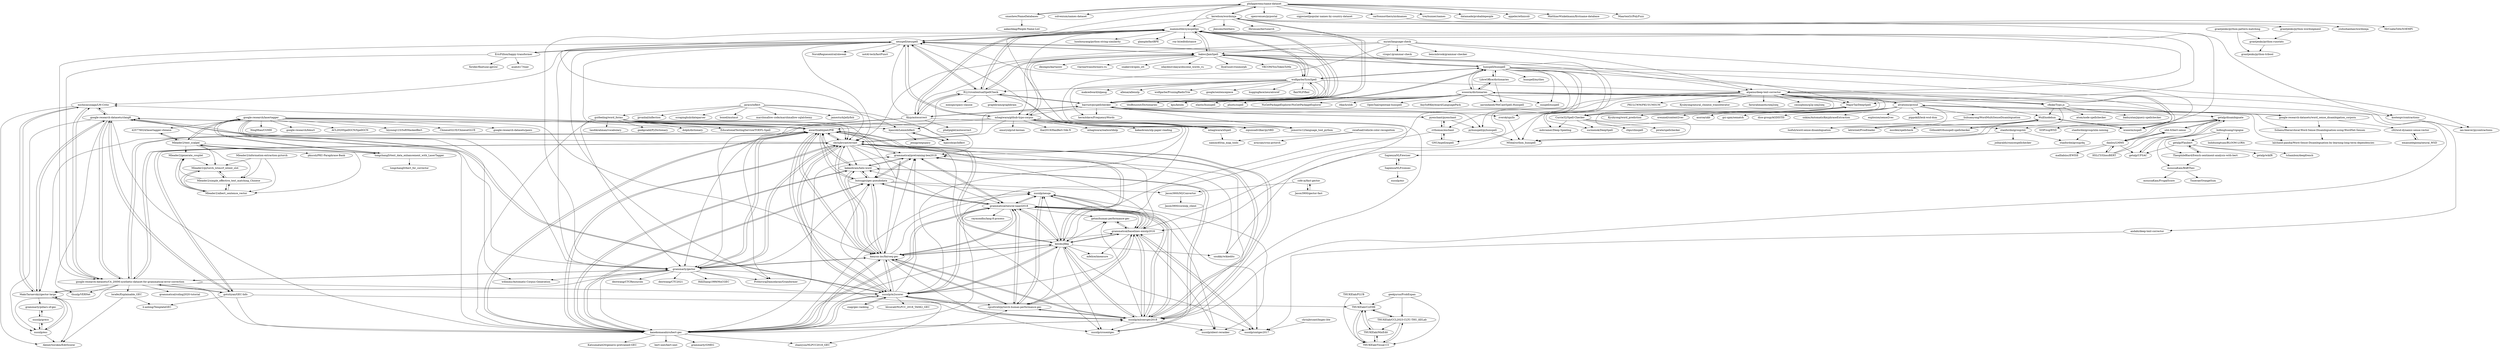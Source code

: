 digraph G {
"philipperemy/name-dataset" -> "smashew/NameDatabases"
"philipperemy/name-dataset" -> "solvenium/names-dataset"
"philipperemy/name-dataset" -> "keredson/wordninja"
"philipperemy/name-dataset" -> "openvenues/pypostal" ["e"=1]
"philipperemy/name-dataset" -> "sigpwned/popular-names-by-country-dataset"
"philipperemy/name-dataset" -> "carltonnorthern/nicknames"
"philipperemy/name-dataset" -> "treyhunner/names"
"philipperemy/name-dataset" -> "datamade/probablepeople" ["e"=1]
"philipperemy/name-dataset" -> "appeler/ethnicolr" ["e"=1]
"philipperemy/name-dataset" -> "MatthiasWinkelmann/firstname-database"
"philipperemy/name-dataset" -> "mammothb/symspellpy"
"philipperemy/name-dataset" -> "neuspell/neuspell"
"philipperemy/name-dataset" -> "MaartenGr/PolyFuzz" ["e"=1]
"LibreOffice/dictionaries" -> "wooorm/dictionaries"
"LibreOffice/dictionaries" -> "hunspell/hunspell"
"LibreOffice/dictionaries" -> "aarondandy/WeCantSpell.Hunspell"
"Wulf/nodehun" -> "kdzwinel/Proofreader"
"Wulf/nodehun" -> "GitbookIO/hunspell-spellchecker"
"Wulf/nodehun" -> "wooorm/nspell"
"Wulf/nodehun" -> "mscdex/spellcheck"
"smashew/NameDatabases" -> "aakashkag/People-Name-List"
"smashew/NameDatabases" -> "philipperemy/name-dataset"
"liuhuanyong/WordMultiSenseDisambiguation" -> "luofuli/word-sense-disambiguation" ["e"=1]
"myint/language-check" -> "jxmorris12/language_tool_python" ["e"=1]
"myint/language-check" -> "bencmbrook/grammar-checker"
"myint/language-check" -> "atpaino/deep-text-corrector"
"myint/language-check" -> "chrisjbryant/errant"
"myint/language-check" -> "viraja1/grammar-check"
"myint/language-check" -> "bakwc/JamSpell"
"myint/language-check" -> "ian-beaver/pycontractions"
"cfinke/Typo.js" -> "wooorm/nspell"
"cfinke/Typo.js" -> "Wulf/nodehun"
"cfinke/Typo.js" -> "GitbookIO/hunspell-spellchecker"
"cfinke/Typo.js" -> "atom/node-spellchecker" ["e"=1]
"cfinke/Typo.js" -> "wooorm/dictionaries"
"cfinke/Typo.js" -> "badsyntax/jquery-spellchecker"
"wolfgarbe/SymSpell" -> "mammothb/symspellpy"
"wolfgarbe/SymSpell" -> "bakwc/JamSpell"
"wolfgarbe/SymSpell" -> "barrust/pyspellchecker"
"wolfgarbe/SymSpell" -> "hunspell/hunspell"
"wolfgarbe/SymSpell" -> "neuspell/neuspell"
"wolfgarbe/SymSpell" -> "huggingface/neuralcoref" ["e"=1]
"wolfgarbe/SymSpell" -> "atpaino/deep-text-corrector"
"wolfgarbe/SymSpell" -> "flairNLP/flair" ["e"=1]
"wolfgarbe/SymSpell" -> "makcedward/nlpaug" ["e"=1]
"wolfgarbe/SymSpell" -> "allenai/allennlp" ["e"=1]
"wolfgarbe/SymSpell" -> "wolfgarbe/PruningRadixTrie" ["e"=1]
"wolfgarbe/SymSpell" -> "kpu/kenlm" ["e"=1]
"wolfgarbe/SymSpell" -> "google/sentencepiece" ["e"=1]
"wolfgarbe/SymSpell" -> "R1j1t/contextualSpellCheck"
"wolfgarbe/SymSpell" -> "hermitdave/FrequencyWords" ["e"=1]
"grammatical/pretraining-bea2019" -> "kakaobrain/helo-word"
"grammatical/pretraining-bea2019" -> "butsugiri/gec-pseudodata"
"grammatical/pretraining-bea2019" -> "grammatical/neural-naacl2018"
"barrust/pyspellchecker" -> "mammothb/symspellpy"
"barrust/pyspellchecker" -> "filyp/autocorrect"
"barrust/pyspellchecker" -> "bakwc/JamSpell"
"barrust/pyspellchecker" -> "R1j1t/contextualSpellCheck"
"barrust/pyspellchecker" -> "wolfgarbe/SymSpell"
"barrust/pyspellchecker" -> "jxmorris12/language_tool_python" ["e"=1]
"barrust/pyspellchecker" -> "pyhunspell/pyhunspell"
"barrust/pyspellchecker" -> "pyenchant/pyenchant"
"barrust/pyspellchecker" -> "keredson/wordninja"
"barrust/pyspellchecker" -> "neuspell/neuspell"
"barrust/pyspellchecker" -> "mhagiwara/github-typo-corpus"
"barrust/pyspellchecker" -> "hermitdave/FrequencyWords" ["e"=1]
"barrust/pyspellchecker" -> "kootenpv/contractions"
"barrust/pyspellchecker" -> "hunspell/hunspell"
"barrust/pyspellchecker" -> "zverok/spylls"
"bjascob/LemmInflect" -> "bjascob/pyInflect"
"bjascob/LemmInflect" -> "jenojp/negspacy" ["e"=1]
"bakwc/JamSpell" -> "R1j1t/contextualSpellCheck"
"bakwc/JamSpell" -> "barrust/pyspellchecker"
"bakwc/JamSpell" -> "neuspell/neuspell"
"bakwc/JamSpell" -> "mammothb/symspellpy"
"bakwc/JamSpell" -> "wolfgarbe/SymSpell"
"bakwc/JamSpell" -> "IlyaGusev/rnnmorph" ["e"=1]
"bakwc/JamSpell" -> "VKCOM/YouTokenToMe" ["e"=1]
"bakwc/JamSpell" -> "mhagiwara/github-typo-corpus"
"bakwc/JamSpell" -> "dkulagin/kartaslov" ["e"=1]
"bakwc/JamSpell" -> "vlarine/transformers-ru" ["e"=1]
"bakwc/JamSpell" -> "hunspell/hunspell"
"bakwc/JamSpell" -> "MajorTal/DeepSpell"
"bakwc/JamSpell" -> "snakers4/open_stt" ["e"=1]
"bakwc/JamSpell" -> "odaykhovskaya/obscene_words_ru" ["e"=1]
"bakwc/JamSpell" -> "atpaino/deep-text-corrector"
"mammothb/symspellpy" -> "wolfgarbe/SymSpell"
"mammothb/symspellpy" -> "barrust/pyspellchecker"
"mammothb/symspellpy" -> "bakwc/JamSpell"
"mammothb/symspellpy" -> "neuspell/neuspell"
"mammothb/symspellpy" -> "R1j1t/contextualSpellCheck"
"mammothb/symspellpy" -> "filyp/autocorrect"
"mammothb/symspellpy" -> "atpaino/deep-text-corrector"
"mammothb/symspellpy" -> "MSeal/cython_hunspell"
"mammothb/symspellpy" -> "luozhouyang/python-string-similarity" ["e"=1]
"mammothb/symspellpy" -> "glample/fastBPE" ["e"=1]
"mammothb/symspellpy" -> "mhagiwara/github-typo-corpus"
"mammothb/symspellpy" -> "roy-ht/editdistance" ["e"=1]
"mammothb/symspellpy" -> "MajorTal/DeepSpell"
"mammothb/symspellpy" -> "chrisjbryant/errant"
"mammothb/symspellpy" -> "grammarly/gector"
"alvations/pywsd" -> "google-research-datasets/word_sense_disambigation_corpora"
"alvations/pywsd" -> "luofuli/word-sense-disambiguation" ["e"=1]
"alvations/pywsd" -> "Sshanu/Hierarchical-Word-Sense-Disambiguation-using-WordNet-Senses"
"alvations/pywsd" -> "orenmel/context2vec" ["e"=1]
"alvations/pywsd" -> "getalp/disambiguate"
"alvations/pywsd" -> "asoroa/ukb" ["e"=1]
"alvations/pywsd" -> "liuhuanyong/WordMultiSenseDisambiguation"
"alvations/pywsd" -> "gsi-upm/sematch" ["e"=1]
"alvations/pywsd" -> "dice-group/AGDISTIS" ["e"=1]
"alvations/pywsd" -> "snkim/AutomaticKeyphraseExtraction" ["e"=1]
"alvations/pywsd" -> "explosion/sense2vec" ["e"=1]
"alvations/pywsd" -> "atpaino/deep-text-corrector"
"alvations/pywsd" -> "lalchand-pandia/Word-Sense-Disambiguation-by-learning-long-term-dependencies"
"alvations/pywsd" -> "pippokill/lesk-wsd-dsm"
"alvations/pywsd" -> "Kyubyong/word_prediction" ["e"=1]
"pyhunspell/pyhunspell" -> "MSeal/cython_hunspell"
"rrthomas/enchant" -> "GNUAspell/aspell"
"rrthomas/enchant" -> "pyenchant/pyenchant"
"rrthomas/enchant" -> "keisks/jfleg"
"chrisjbryant/lmgec-lite" -> "nusnlp/smtgec2017"
"kanyun-inc/fairseq-gec" -> "awasthiabhijeet/PIE"
"kanyun-inc/fairseq-gec" -> "nusnlp/mlconvgec2018"
"kanyun-inc/fairseq-gec" -> "butsugiri/gec-pseudodata"
"kanyun-inc/fairseq-gec" -> "kanekomasahiro/bert-gec"
"kanyun-inc/fairseq-gec" -> "chrisjbryant/errant"
"kanyun-inc/fairseq-gec" -> "grammatical/neural-naacl2018"
"kanyun-inc/fairseq-gec" -> "rgcottrell/pytorch-human-performance-gec"
"kanyun-inc/fairseq-gec" -> "grammatical/pretraining-bea2019"
"kanyun-inc/fairseq-gec" -> "nusnlp/m2scorer"
"kanyun-inc/fairseq-gec" -> "kakaobrain/helo-word"
"kanyun-inc/fairseq-gec" -> "keisks/jfleg"
"kanyun-inc/fairseq-gec" -> "nusnlp/neuqe"
"kanyun-inc/fairseq-gec" -> "nusnlp/crosentgec"
"kanyun-inc/fairseq-gec" -> "grammatical/baselines-emnlp2016"
"kanyun-inc/fairseq-gec" -> "grammarly/gector"
"bjascob/pyInflect" -> "bjascob/LemmInflect"
"nusnlp/mlconvgec2018" -> "grammatical/neural-naacl2018"
"nusnlp/mlconvgec2018" -> "grammatical/baselines-emnlp2016"
"nusnlp/mlconvgec2018" -> "kanyun-inc/fairseq-gec"
"nusnlp/mlconvgec2018" -> "rgcottrell/pytorch-human-performance-gec"
"nusnlp/mlconvgec2018" -> "keisks/jfleg"
"nusnlp/mlconvgec2018" -> "kanekomasahiro/bert-gec"
"nusnlp/mlconvgec2018" -> "nusnlp/neuqe"
"nusnlp/mlconvgec2018" -> "chrisjbryant/errant"
"nusnlp/mlconvgec2018" -> "nusnlp/nbest-reranker"
"nusnlp/mlconvgec2018" -> "nusnlp/m2scorer"
"nusnlp/mlconvgec2018" -> "nusnlp/smtgec2017"
"nusnlp/mlconvgec2018" -> "nusnlp/crosentgec"
"nusnlp/mlconvgec2018" -> "awasthiabhijeet/PIE"
"nusnlp/mlconvgec2018" -> "grammatical/pretraining-bea2019"
"nusnlp/mlconvgec2018" -> "getao/human-performance-gec"
"getalp/disambiguate" -> "getalp/UFSAC"
"getalp/disambiguate" -> "uhh-lt/bert-sense"
"getalp/disambiguate" -> "danlou/LMMS"
"getalp/disambiguate" -> "SI3P/supWSD"
"grantjenks/python-runstats" -> "grantjenks/python-tribool"
"emanuelegiona/neural_WSD" -> "cltl/wsd-dynamic-sense-vector"
"Sshanu/Hierarchical-Word-Sense-Disambiguation-using-WordNet-Senses" -> "lalchand-pandia/Word-Sense-Disambiguation-by-learning-long-term-dependencies"
"danlou/LMMS" -> "uhh-lt/bert-sense"
"danlou/LMMS" -> "getalp/disambiguate"
"danlou/LMMS" -> "getalp/UFSAC"
"danlou/LMMS" -> "HSLCY/GlossBERT"
"danlou/LMMS" -> "SapienzaNLP/ewiser"
"danlou/LMMS" -> "malllabiisc/EWISE"
"grammatical/neural-naacl2018" -> "nusnlp/mlconvgec2018"
"grammatical/neural-naacl2018" -> "grammatical/baselines-emnlp2016"
"grammatical/neural-naacl2018" -> "grammatical/pretraining-bea2019"
"grammatical/neural-naacl2018" -> "keisks/jfleg"
"grammatical/neural-naacl2018" -> "nusnlp/nbest-reranker"
"grammatical/neural-naacl2018" -> "kanyun-inc/fairseq-gec"
"grammatical/neural-naacl2018" -> "nusnlp/neuqe"
"grammatical/neural-naacl2018" -> "getao/human-performance-gec"
"grammatical/neural-naacl2018" -> "rgcottrell/pytorch-human-performance-gec"
"grammatical/neural-naacl2018" -> "butsugiri/gec-pseudodata"
"grammatical/neural-naacl2018" -> "nusnlp/smtgec2017"
"grammatical/neural-naacl2018" -> "kanekomasahiro/bert-gec"
"grammatical/neural-naacl2018" -> "nusnlp/m2scorer"
"grammatical/neural-naacl2018" -> "raymondhs/lang-8-process"
"grammatical/neural-naacl2018" -> "kakaobrain/helo-word"
"nusnlp/neuqe" -> "rgcottrell/pytorch-human-performance-gec"
"nusnlp/neuqe" -> "grammatical/baselines-emnlp2016"
"nusnlp/neuqe" -> "nusnlp/nbest-reranker"
"nusnlp/neuqe" -> "nusnlp/mlconvgec2018"
"nusnlp/neuqe" -> "grammatical/neural-naacl2018"
"snukky/wikiedits" -> "grammatical/pretraining-bea2019"
"grantjenks/python-pattern-matching" -> "grantjenks/python-runstats"
"grantjenks/python-pattern-matching" -> "grantjenks/python-tribool"
"getao/human-performance-gec" -> "grammatical/baselines-emnlp2016"
"nusnlp/crosentgec" -> "kakaobrain/helo-word"
"rezafuad/vehicle-color-recognition" -> "arxyzan/crnn-pytorch"
"rezafuad/vehicle-color-recognition" -> "namini40/na_map_tools"
"rgcottrell/pytorch-human-performance-gec" -> "nusnlp/neuqe"
"rgcottrell/pytorch-human-performance-gec" -> "nusnlp/mlconvgec2018"
"rgcottrell/pytorch-human-performance-gec" -> "grammatical/baselines-emnlp2016"
"rgcottrell/pytorch-human-performance-gec" -> "kanyun-inc/fairseq-gec"
"rgcottrell/pytorch-human-performance-gec" -> "grammatical/neural-naacl2018"
"getalp/UFSAC" -> "getalp/disambiguate"
"google-research/lasertagger" -> "425776024/lasertagger-chinese"
"google-research/lasertagger" -> "tongchangD/text_data_enhancement_with_LaserTagger"
"google-research/lasertagger" -> "Mleader2/text_scalpel"
"google-research/lasertagger" -> "chrisjbryant/errant"
"google-research/lasertagger" -> "awasthiabhijeet/PIE"
"google-research/lasertagger" -> "kanyun-inc/fairseq-gec"
"google-research/lasertagger" -> "grammarly/gector"
"google-research/lasertagger" -> "NingMiao/CGMH" ["e"=1]
"google-research/lasertagger" -> "google-research/bleurt" ["e"=1]
"google-research/lasertagger" -> "wdimmy/Automatic-Corpus-Generation" ["e"=1]
"google-research/lasertagger" -> "kanekomasahiro/bert-gec"
"google-research/lasertagger" -> "ACL2020SpellGCN/SpellGCN" ["e"=1]
"google-research/lasertagger" -> "hiyoung123/SoftMaskedBert" ["e"=1]
"google-research/lasertagger" -> "ChineseGLUE/ChineseGLUE" ["e"=1]
"google-research/lasertagger" -> "google-research-datasets/paws" ["e"=1]
"filyp/autocorrect" -> "barrust/pyspellchecker"
"filyp/autocorrect" -> "mammothb/symspellpy"
"filyp/autocorrect" -> "R1j1t/contextualSpellCheck"
"filyp/autocorrect" -> "PrithivirajDamodaran/Gramformer" ["e"=1]
"filyp/autocorrect" -> "phatpiglet/autocorrect"
"filyp/autocorrect" -> "neuspell/neuspell"
"filyp/autocorrect" -> "jxmorris12/language_tool_python" ["e"=1]
"filyp/autocorrect" -> "bakwc/JamSpell"
"filyp/autocorrect" -> "grammarly/gector"
"grammarly/gector" -> "chrisjbryant/errant"
"grammarly/gector" -> "awasthiabhijeet/PIE"
"grammarly/gector" -> "kanekomasahiro/bert-gec"
"grammarly/gector" -> "kanyun-inc/fairseq-gec"
"grammarly/gector" -> "nusnlp/m2scorer"
"grammarly/gector" -> "google-research-datasets/clang8"
"grammarly/gector" -> "google-research-datasets/C4_200M-synthetic-dataset-for-grammatical-error-correction"
"grammarly/gector" -> "PrithivirajDamodaran/Gramformer" ["e"=1]
"grammarly/gector" -> "MaksTarnavskyi/gector-large"
"grammarly/gector" -> "butsugiri/gec-pseudodata"
"grammarly/gector" -> "nusnlp/mlconvgec2018"
"grammarly/gector" -> "destwang/CTC2021" ["e"=1]
"grammarly/gector" -> "HillZhang1999/MuCGEC" ["e"=1]
"grammarly/gector" -> "wdimmy/Automatic-Corpus-Generation" ["e"=1]
"grammarly/gector" -> "destwang/CTCResources" ["e"=1]
"EricFillion/happy-transformer" -> "Xirider/finetune-gpt2xl" ["e"=1]
"EricFillion/happy-transformer" -> "neuspell/neuspell"
"EricFillion/happy-transformer" -> "google-research-datasets/C4_200M-synthetic-dataset-for-grammatical-error-correction"
"EricFillion/happy-transformer" -> "asahi417/tner" ["e"=1]
"neuspell/neuspell" -> "R1j1t/contextualSpellCheck"
"neuspell/neuspell" -> "mhagiwara/github-typo-corpus"
"neuspell/neuspell" -> "bakwc/JamSpell"
"neuspell/neuspell" -> "mammothb/symspellpy"
"neuspell/neuspell" -> "awasthiabhijeet/PIE"
"neuspell/neuspell" -> "mhagiwara/xfspell"
"neuspell/neuspell" -> "grammarly/gector"
"neuspell/neuspell" -> "google-research-datasets/C4_200M-synthetic-dataset-for-grammatical-error-correction"
"neuspell/neuspell" -> "NorskRegnesentral/skweak" ["e"=1]
"neuspell/neuspell" -> "PrithivirajDamodaran/Gramformer" ["e"=1]
"neuspell/neuspell" -> "chrisjbryant/errant"
"neuspell/neuspell" -> "notAI-tech/fastPunct" ["e"=1]
"neuspell/neuspell" -> "michiyasunaga/LM-Critic"
"neuspell/neuspell" -> "EricFillion/happy-transformer"
"neuspell/neuspell" -> "MSeal/cython_hunspell"
"getalp/Flaubert" -> "TheophileBlard/french-sentiment-analysis-with-bert"
"getalp/Flaubert" -> "getalp/UFSAC"
"getalp/Flaubert" -> "getalp/wikIR"
"getalp/Flaubert" -> "tchambon/deepfrench"
"TheophileBlard/french-sentiment-analysis-with-bert" -> "getalp/Flaubert"
"TheophileBlard/french-sentiment-analysis-with-bert" -> "moussaKam/BARThez"
"mhagiwara/xfspell" -> "namini40/na_map_tools"
"mhagiwara/xfspell" -> "mhagiwara/github-typo-corpus"
"zverok/spylls" -> "MSeal/cython_hunspell"
"grantjenks/python-wordsegment" -> "grantjenks/python-runstats"
"kdzwinel/Proofreader" -> "Wulf/nodehun"
"425776024/lasertagger-chinese" -> "Mleader2/text_scalpel"
"mhagiwara/github-typo-corpus" -> "mhagiwara/xfspell"
"mhagiwara/github-typo-corpus" -> "neuspell/neuspell"
"mhagiwara/github-typo-corpus" -> "chrisjbryant/errant"
"mhagiwara/github-typo-corpus" -> "grammarly/gector"
"mhagiwara/github-typo-corpus" -> "nusnlp/m2scorer"
"mhagiwara/github-typo-corpus" -> "kanekomasahiro/bert-gec"
"mhagiwara/github-typo-corpus" -> "awasthiabhijeet/PIE"
"mhagiwara/github-typo-corpus" -> "emorynlp/ud-korean" ["e"=1]
"mhagiwara/github-typo-corpus" -> "grammatical/pretraining-bea2019"
"mhagiwara/github-typo-corpus" -> "nusnlp/mlconvgec2018"
"mhagiwara/github-typo-corpus" -> "snukky/wikiedits"
"mhagiwara/github-typo-corpus" -> "tbai2019/HanBert-54k-N" ["e"=1]
"mhagiwara/github-typo-corpus" -> "bakwc/JamSpell"
"mhagiwara/github-typo-corpus" -> "mhagiwara/realworldnlp" ["e"=1]
"mhagiwara/github-typo-corpus" -> "kakaobrain/nlp-paper-reading" ["e"=1]
"Mleader2/text_scalpel" -> "425776024/lasertagger-chinese"
"Mleader2/text_scalpel" -> "Mleader2/simple_effective_text_matching_Chinese"
"Mleader2/text_scalpel" -> "tongchangD/text_data_enhancement_with_LaserTagger"
"Mleader2/text_scalpel" -> "Mleader2/pytorch_lstmcrf_intent_slot"
"Mleader2/text_scalpel" -> "Mleader2/albert_sentence_vector"
"Mleader2/text_scalpel" -> "Mleader2/generate_couplet"
"Mleader2/text_scalpel" -> "google-research/lasertagger"
"Mleader2/text_scalpel" -> "pkucoli/PKU-Paraphrase-Bank"
"R1j1t/contextualSpellCheck" -> "neuspell/neuspell"
"R1j1t/contextualSpellCheck" -> "bakwc/JamSpell"
"R1j1t/contextualSpellCheck" -> "mammothb/symspellpy"
"R1j1t/contextualSpellCheck" -> "barrust/pyspellchecker"
"R1j1t/contextualSpellCheck" -> "mmxgn/spacy-clausie" ["e"=1]
"R1j1t/contextualSpellCheck" -> "graphbrain/graphbrain" ["e"=1]
"R1j1t/contextualSpellCheck" -> "filyp/autocorrect"
"R1j1t/contextualSpellCheck" -> "bjascob/LemmInflect"
"R1j1t/contextualSpellCheck" -> "nipunsadvilkar/pySBD" ["e"=1]
"awasthiabhijeet/PIE" -> "kanyun-inc/fairseq-gec"
"awasthiabhijeet/PIE" -> "chrisjbryant/errant"
"awasthiabhijeet/PIE" -> "kanekomasahiro/bert-gec"
"awasthiabhijeet/PIE" -> "nusnlp/m2scorer"
"awasthiabhijeet/PIE" -> "butsugiri/gec-pseudodata"
"awasthiabhijeet/PIE" -> "grammatical/pretraining-bea2019"
"awasthiabhijeet/PIE" -> "grammarly/gector"
"awasthiabhijeet/PIE" -> "kakaobrain/helo-word"
"awasthiabhijeet/PIE" -> "google-research-datasets/C4_200M-synthetic-dataset-for-grammatical-error-correction"
"awasthiabhijeet/PIE" -> "google-research-datasets/clang8"
"awasthiabhijeet/PIE" -> "nusnlp/crosentgec"
"awasthiabhijeet/PIE" -> "nusnlp/mlconvgec2018"
"awasthiabhijeet/PIE" -> "michiyasunaga/LM-Critic"
"awasthiabhijeet/PIE" -> "keisks/jfleg"
"awasthiabhijeet/PIE" -> "MaksTarnavskyi/gector-large"
"tongchangD/text_data_enhancement_with_LaserTagger" -> "Mleader2/text_scalpel"
"tongchangD/text_data_enhancement_with_LaserTagger" -> "google-research/lasertagger"
"tongchangD/text_data_enhancement_with_LaserTagger" -> "tongchangD/bert_for_corrector" ["e"=1]
"kanekomasahiro/bert-gec" -> "butsugiri/gec-pseudodata"
"kanekomasahiro/bert-gec" -> "nusnlp/m2scorer"
"kanekomasahiro/bert-gec" -> "kanyun-inc/fairseq-gec"
"kanekomasahiro/bert-gec" -> "awasthiabhijeet/PIE"
"kanekomasahiro/bert-gec" -> "chrisjbryant/errant"
"kanekomasahiro/bert-gec" -> "kakaobrain/helo-word"
"kanekomasahiro/bert-gec" -> "nusnlp/mlconvgec2018"
"kanekomasahiro/bert-gec" -> "Katsumata420/generic-pretrained-GEC"
"kanekomasahiro/bert-gec" -> "grammatical/pretraining-bea2019"
"kanekomasahiro/bert-gec" -> "zhaoyyoo/NLPCC2018_GEC" ["e"=1]
"kanekomasahiro/bert-gec" -> "grammatical/neural-naacl2018"
"kanekomasahiro/bert-gec" -> "rgcottrell/pytorch-human-performance-gec"
"kanekomasahiro/bert-gec" -> "bert-nmt/bert-nmt" ["e"=1]
"kanekomasahiro/bert-gec" -> "grammarly/GMEG"
"kanekomasahiro/bert-gec" -> "nusnlp/neuqe"
"HSLCY/GlossBERT" -> "danlou/LMMS"
"HSLCY/GlossBERT" -> "getalp/disambiguate"
"HSLCY/GlossBERT" -> "uhh-lt/bert-sense"
"Jason3900/M2Convertor" -> "Jason3900/corenlp_client"
"Mleader2/information-extraction-pytorch" -> "Mleader2/pytorch_lstmcrf_intent_slot"
"Mleader2/information-extraction-pytorch" -> "Mleader2/albert_sentence_vector"
"Mleader2/information-extraction-pytorch" -> "Mleader2/simple_effective_text_matching_Chinese"
"butsugiri/gec-pseudodata" -> "kanekomasahiro/bert-gec"
"butsugiri/gec-pseudodata" -> "kakaobrain/helo-word"
"butsugiri/gec-pseudodata" -> "grammatical/pretraining-bea2019"
"butsugiri/gec-pseudodata" -> "kanyun-inc/fairseq-gec"
"butsugiri/gec-pseudodata" -> "awasthiabhijeet/PIE"
"butsugiri/gec-pseudodata" -> "nusnlp/neuqe"
"butsugiri/gec-pseudodata" -> "grammatical/neural-naacl2018"
"butsugiri/gec-pseudodata" -> "Jason3900/M2Convertor"
"SapienzaNLP/ewiser" -> "SapienzaNLP/consec"
"kakaobrain/helo-word" -> "grammatical/pretraining-bea2019"
"kakaobrain/helo-word" -> "butsugiri/gec-pseudodata"
"kakaobrain/helo-word" -> "nusnlp/crosentgec"
"kakaobrain/helo-word" -> "kanekomasahiro/bert-gec"
"kakaobrain/helo-word" -> "awasthiabhijeet/PIE"
"kakaobrain/helo-word" -> "kanyun-inc/fairseq-gec"
"uhh-lt/bert-sense" -> "getalp/disambiguate"
"uhh-lt/bert-sense" -> "danlou/LMMS"
"Mleader2/generate_couplet" -> "Mleader2/pytorch_lstmcrf_intent_slot"
"Mleader2/generate_couplet" -> "Mleader2/albert_sentence_vector"
"Mleader2/pytorch_lstmcrf_intent_slot" -> "Mleader2/albert_sentence_vector"
"Mleader2/pytorch_lstmcrf_intent_slot" -> "Mleader2/simple_effective_text_matching_Chinese"
"Mleader2/albert_sentence_vector" -> "Mleader2/pytorch_lstmcrf_intent_slot"
"Mleader2/albert_sentence_vector" -> "Mleader2/simple_effective_text_matching_Chinese"
"Mleader2/albert_sentence_vector" -> "Mleader2/generate_couplet"
"Mleader2/simple_effective_text_matching_Chinese" -> "Mleader2/pytorch_lstmcrf_intent_slot"
"Mleader2/simple_effective_text_matching_Chinese" -> "Mleader2/albert_sentence_vector"
"Mleader2/simple_effective_text_matching_Chinese" -> "Mleader2/generate_couplet"
"hunspell/hunspell" -> "wooorm/dictionaries"
"hunspell/hunspell" -> "rrthomas/enchant"
"hunspell/hunspell" -> "bakwc/JamSpell"
"hunspell/hunspell" -> "nuspell/nuspell"
"hunspell/hunspell" -> "wolfgarbe/SymSpell"
"hunspell/hunspell" -> "LibreOffice/dictionaries"
"hunspell/hunspell" -> "pyhunspell/pyhunspell"
"hunspell/hunspell" -> "GNUAspell/aspell"
"hunspell/hunspell" -> "zverok/spylls"
"hunspell/hunspell" -> "wooorm/nspell"
"hunspell/hunspell" -> "mammothb/symspellpy"
"hunspell/hunspell" -> "MSeal/cython_hunspell"
"hunspell/hunspell" -> "barrust/pyspellchecker"
"hunspell/hunspell" -> "cfinke/Typo.js"
"hunspell/hunspell" -> "hunspell/mythes"
"google-research-datasets/clang8" -> "google-research-datasets/C4_200M-synthetic-dataset-for-grammatical-error-correction"
"google-research-datasets/clang8" -> "gotutiyan/GEC-Info"
"google-research-datasets/clang8" -> "MaksTarnavskyi/gector-large"
"google-research-datasets/clang8" -> "michiyasunaga/LM-Critic"
"google-research-datasets/clang8" -> "nusnlp/esc"
"google-research-datasets/clang8" -> "awasthiabhijeet/PIE"
"google-research-datasets/clang8" -> "thunlp/VERNet"
"google-research-datasets/clang8" -> "nusnlp/m2scorer"
"google-research-datasets/clang8" -> "kanekomasahiro/bert-gec"
"google-research-datasets/C4_200M-synthetic-dataset-for-grammatical-error-correction" -> "google-research-datasets/clang8"
"google-research-datasets/C4_200M-synthetic-dataset-for-grammatical-error-correction" -> "michiyasunaga/LM-Critic"
"google-research-datasets/C4_200M-synthetic-dataset-for-grammatical-error-correction" -> "gotutiyan/GEC-Info"
"google-research-datasets/C4_200M-synthetic-dataset-for-grammatical-error-correction" -> "awasthiabhijeet/PIE"
"google-research-datasets/C4_200M-synthetic-dataset-for-grammatical-error-correction" -> "chrisjbryant/errant"
"google-research-datasets/C4_200M-synthetic-dataset-for-grammatical-error-correction" -> "grammatical/coling2020-tutorial"
"google-research-datasets/C4_200M-synthetic-dataset-for-grammatical-error-correction" -> "kanekomasahiro/bert-gec"
"google-research-datasets/C4_200M-synthetic-dataset-for-grammatical-error-correction" -> "lorafei/Explainable_GEC"
"google-research-datasets/C4_200M-synthetic-dataset-for-grammatical-error-correction" -> "thunlp/VERNet"
"google-research-datasets/C4_200M-synthetic-dataset-for-grammatical-error-correction" -> "MaksTarnavskyi/gector-large"
"google-research-datasets/C4_200M-synthetic-dataset-for-grammatical-error-correction" -> "nusnlp/esc"
"google-research-datasets/C4_200M-synthetic-dataset-for-grammatical-error-correction" -> "grammarly/gector"
"google-research-datasets/C4_200M-synthetic-dataset-for-grammatical-error-correction" -> "nusnlp/m2scorer"
"carltonnorthern/nicknames" -> "MrCsabaToth/SOEMPI"
"cnap/gec-ranking" -> "nusnlp/m2scorer"
"moussaKam/BARThez" -> "Tixierae/OrangeSum"
"moussaKam/BARThez" -> "moussaKam/FrugalScore"
"MaksTarnavskyi/gector-large" -> "nusnlp/esc"
"MaksTarnavskyi/gector-large" -> "AlexeySorokin/EditScorer"
"MaksTarnavskyi/gector-large" -> "google-research-datasets/clang8"
"MaksTarnavskyi/gector-large" -> "michiyasunaga/LM-Critic"
"MaksTarnavskyi/gector-large" -> "grammarly/pillars-of-gec"
"wooorm/dictionaries" -> "hunspell/hunspell"
"wooorm/dictionaries" -> "wooorm/nspell"
"wooorm/dictionaries" -> "titoBouzout/Dictionaries" ["e"=1]
"wooorm/dictionaries" -> "cfinke/Typo.js"
"wooorm/dictionaries" -> "LibreOffice/dictionaries"
"wooorm/dictionaries" -> "Wulf/nodehun"
"wooorm/dictionaries" -> "elastic/hunspell"
"wooorm/dictionaries" -> "pluots/zspell"
"wooorm/dictionaries" -> "MSeal/cython_hunspell"
"wooorm/dictionaries" -> "aarondandy/WeCantSpell.Hunspell"
"wooorm/dictionaries" -> "NuGetPackageExplorer/NuGetPackageExplorer" ["e"=1]
"wooorm/dictionaries" -> "nuspell/nuspell"
"wooorm/dictionaries" -> "itkach/slob" ["e"=1]
"wooorm/dictionaries" -> "OpenTaal/opentaal-hunspell"
"wooorm/dictionaries" -> "AnySoftKeyboard/LanguagePack"
"SapienzaNLP/consec" -> "nusnlp/esr"
"SapienzaNLP/consec" -> "SapienzaNLP/ewiser"
"michiyasunaga/LM-Critic" -> "MaksTarnavskyi/gector-large"
"michiyasunaga/LM-Critic" -> "google-research-datasets/clang8"
"michiyasunaga/LM-Critic" -> "google-research-datasets/C4_200M-synthetic-dataset-for-grammatical-error-correction"
"michiyasunaga/LM-Critic" -> "AlexeySorokin/EditScorer"
"gotutiyan/GEC-Info" -> "google-research-datasets/clang8"
"gotutiyan/GEC-Info" -> "google-research-datasets/C4_200M-synthetic-dataset-for-grammatical-error-correction"
"gotutiyan/GEC-Info" -> "THUKElab/CLEME"
"gotutiyan/GEC-Info" -> "li-aolong/TemplateGEC" ["e"=1]
"gotutiyan/GEC-Info" -> "kanekomasahiro/bert-gec"
"gotutiyan/GEC-Info" -> "chrisjbryant/errant"
"nusnlp/esc" -> "nusnlp/greco"
"nusnlp/esc" -> "AlexeySorokin/EditScorer"
"nusnlp/esc" -> "MaksTarnavskyi/gector-large"
"geekjuruo/ProbExpan" -> "THUKElab/CCL2023-CLTC-THU_KELab"
"geekjuruo/ProbExpan" -> "THUKElab/Visual-C3"
"geekjuruo/ProbExpan" -> "THUKElab/CLEME"
"MajorTal/DeepSpell" -> "surmenok/DeepSpell"
"MajorTal/DeepSpell" -> "Currie32/Spell-Checker"
"MajorTal/DeepSpell" -> "mdcramer/Deep-Speeling"
"stanfordmlgroup/nlc" -> "grammatical/baselines-emnlp2016"
"stanfordmlgroup/nlc" -> "joiharalds/rnnicespellchecker"
"stanfordmlgroup/nlc" -> "stanfordmlgroup/dq"
"nusnlp/m2scorer" -> "chrisjbryant/errant"
"nusnlp/m2scorer" -> "kanekomasahiro/bert-gec"
"nusnlp/m2scorer" -> "awasthiabhijeet/PIE"
"nusnlp/m2scorer" -> "cnap/gec-ranking"
"nusnlp/m2scorer" -> "zhaoyyoo/NLPCC2018_GEC" ["e"=1]
"nusnlp/m2scorer" -> "blcuicall/NLPCC_2018_TASK2_GEC" ["e"=1]
"nusnlp/m2scorer" -> "grammatical/pretraining-bea2019"
"nusnlp/m2scorer" -> "kanyun-inc/fairseq-gec"
"nusnlp/m2scorer" -> "keisks/jfleg"
"nusnlp/m2scorer" -> "grammatical/neural-naacl2018"
"nusnlp/m2scorer" -> "grammatical/baselines-emnlp2016"
"nusnlp/m2scorer" -> "butsugiri/gec-pseudodata"
"nusnlp/m2scorer" -> "nusnlp/mlconvgec2018"
"nusnlp/m2scorer" -> "rgcottrell/pytorch-human-performance-gec"
"nusnlp/m2scorer" -> "google-research-datasets/clang8"
"cofe-ai/fast-gector" -> "Jason3900/gector-fast"
"cofe-ai/fast-gector" -> "Jason3900/M2Convertor"
"Jason3900/gector-fast" -> "cofe-ai/fast-gector"
"wooorm/nspell" -> "Wulf/nodehun"
"bofenghuang/vigogne" -> "getalp/Flaubert"
"bofenghuang/vigogne" -> "moussaKam/BARThez"
"bofenghuang/vigogne" -> "linhduongtuan/BLOOM-LORA" ["e"=1]
"bofenghuang/vigogne" -> "TheophileBlard/french-sentiment-analysis-with-bert"
"lorafei/Explainable_GEC" -> "li-aolong/TemplateGEC" ["e"=1]
"lorafei/Explainable_GEC" -> "AlexeySorokin/EditScorer"
"grammatical/baselines-emnlp2016" -> "nusnlp/mlconvgec2018"
"grammatical/baselines-emnlp2016" -> "nusnlp/smtgec2017"
"grammatical/baselines-emnlp2016" -> "grammatical/neural-naacl2018"
"grammatical/baselines-emnlp2016" -> "getao/human-performance-gec"
"grammatical/baselines-emnlp2016" -> "keisks/jfleg"
"grammatical/baselines-emnlp2016" -> "nusnlp/neuqe"
"grammatical/baselines-emnlp2016" -> "rgcottrell/pytorch-human-performance-gec"
"grammatical/baselines-emnlp2016" -> "nusnlp/nbest-reranker"
"grammatical/baselines-emnlp2016" -> "mfelice/imeasure"
"grammatical/baselines-emnlp2016" -> "grammatical/pretraining-bea2019"
"THUKElab/CCL2023-CLTC-THU_KELab" -> "THUKElab/CLEME"
"THUKElab/CCL2023-CLTC-THU_KELab" -> "THUKElab/Visual-C3"
"THUKElab/CCL2023-CLTC-THU_KELab" -> "THUKElab/MixEdit"
"GNUAspell/aspell" -> "rrthomas/enchant"
"nusnlp/greco" -> "grammarly/pillars-of-gec"
"nusnlp/greco" -> "nusnlp/esc"
"grammarly/pillars-of-gec" -> "nusnlp/greco"
"atpaino/deep-text-corrector" -> "andabi/deep-text-corrector"
"atpaino/deep-text-corrector" -> "nusnlp/mlconvgec2018"
"atpaino/deep-text-corrector" -> "stanfordmlgroup/nlc"
"atpaino/deep-text-corrector" -> "Kyubyong/word_prediction" ["e"=1]
"atpaino/deep-text-corrector" -> "Currie32/Spell-Checker"
"atpaino/deep-text-corrector" -> "keisks/jfleg"
"atpaino/deep-text-corrector" -> "grammatical/baselines-emnlp2016"
"atpaino/deep-text-corrector" -> "PKULCWM/PKUSUMSUM" ["e"=1]
"atpaino/deep-text-corrector" -> "Kyubyong/neural_chinese_transliterator" ["e"=1]
"atpaino/deep-text-corrector" -> "chrisjbryant/errant"
"atpaino/deep-text-corrector" -> "farizrahman4u/seq2seq" ["e"=1]
"atpaino/deep-text-corrector" -> "alvations/pywsd"
"atpaino/deep-text-corrector" -> "MajorTal/DeepSpell"
"atpaino/deep-text-corrector" -> "cmusphinx/g2p-seq2seq" ["e"=1]
"atpaino/deep-text-corrector" -> "kpu/kenlm" ["e"=1]
"pyenchant/pyenchant" -> "rrthomas/enchant"
"pyenchant/pyenchant" -> "pyhunspell/pyhunspell"
"pyenchant/pyenchant" -> "barrust/pyspellchecker"
"gutfeeling/word_forms" -> "awasthiabhijeet/PIE"
"gutfeeling/word_forms" -> "chrisjbryant/errant"
"gutfeeling/word_forms" -> "bjascob/LemmInflect"
"gutfeeling/word_forms" -> "tasdikrahman/vocabulary" ["e"=1]
"gutfeeling/word_forms" -> "grammatical/pretraining-bea2019"
"gutfeeling/word_forms" -> "grammarly/gector"
"gutfeeling/word_forms" -> "geekpradd/PyDictionary" ["e"=1]
"gutfeeling/word_forms" -> "kanekomasahiro/bert-gec"
"gutfeeling/word_forms" -> "kanyun-inc/fairseq-gec"
"gutfeeling/word_forms" -> "dolph/dictionary" ["e"=1]
"gutfeeling/word_forms" -> "nipunsadvilkar/pySBD" ["e"=1]
"gutfeeling/word_forms" -> "EducationalTestingService/TOEFL-Spell"
"jaraco/inflect" -> "jpvanhal/inflection"
"jaraco/inflect" -> "bjascob/LemmInflect"
"jaraco/inflect" -> "bjascob/pyInflect"
"jaraco/inflect" -> "gutfeeling/word_forms"
"jaraco/inflect" -> "scrapinghub/dateparser" ["e"=1]
"jaraco/inflect" -> "boxed/mutmut" ["e"=1]
"jaraco/inflect" -> "marshmallow-code/marshmallow-sqlalchemy" ["e"=1]
"jaraco/inflect" -> "jamesturk/jellyfish" ["e"=1]
"kootenpv/contractions" -> "ian-beaver/pycontractions"
"THUKElab/CLEME" -> "THUKElab/Visual-C3"
"THUKElab/CLEME" -> "THUKElab/MixEdit"
"THUKElab/CLEME" -> "THUKElab/CCL2023-CLTC-THU_KELab"
"THUKElab/MixEdit" -> "THUKElab/CLEME"
"THUKElab/MixEdit" -> "THUKElab/Visual-C3"
"google-research-datasets/word_sense_disambigation_corpora" -> "cltl/wsd-dynamic-sense-vector"
"google-research-datasets/word_sense_disambigation_corpora" -> "Sshanu/Hierarchical-Word-Sense-Disambiguation-using-WordNet-Senses"
"google-research-datasets/word_sense_disambigation_corpora" -> "alvations/pywsd"
"THUKElab/Visual-C3" -> "THUKElab/CLEME"
"THUKElab/Visual-C3" -> "THUKElab/MixEdit"
"THUKElab/Visual-C3" -> "THUKElab/CCL2023-CLTC-THU_KELab"
"THUKElab/FLUB" -> "THUKElab/CLEME"
"THUKElab/FLUB" -> "THUKElab/Visual-C3"
"keredson/wordninja" -> "barrust/pyspellchecker"
"keredson/wordninja" -> "yishuihanhan/wordninja"
"keredson/wordninja" -> "grantjenks/python-wordsegment"
"keredson/wordninja" -> "jbesomi/texthero" ["e"=1]
"keredson/wordninja" -> "Hironsan/bertsearch" ["e"=1]
"keredson/wordninja" -> "mammothb/symspellpy"
"keredson/wordninja" -> "kootenpv/contractions"
"keredson/wordninja" -> "philipperemy/name-dataset"
"keredson/wordninja" -> "nipunsadvilkar/pySBD" ["e"=1]
"chrisjbryant/errant" -> "nusnlp/m2scorer"
"chrisjbryant/errant" -> "awasthiabhijeet/PIE"
"chrisjbryant/errant" -> "kanyun-inc/fairseq-gec"
"chrisjbryant/errant" -> "kanekomasahiro/bert-gec"
"chrisjbryant/errant" -> "grammarly/gector"
"chrisjbryant/errant" -> "nusnlp/mlconvgec2018"
"chrisjbryant/errant" -> "keisks/jfleg"
"chrisjbryant/errant" -> "google-research-datasets/C4_200M-synthetic-dataset-for-grammatical-error-correction"
"chrisjbryant/errant" -> "grammatical/pretraining-bea2019"
"chrisjbryant/errant" -> "butsugiri/gec-pseudodata"
"chrisjbryant/errant" -> "grammatical/neural-naacl2018"
"chrisjbryant/errant" -> "gotutiyan/GEC-Info"
"chrisjbryant/errant" -> "google-research-datasets/clang8"
"chrisjbryant/errant" -> "kakaobrain/helo-word"
"chrisjbryant/errant" -> "grammatical/baselines-emnlp2016"
"keisks/jfleg" -> "grammatical/baselines-emnlp2016"
"keisks/jfleg" -> "grammatical/neural-naacl2018"
"keisks/jfleg" -> "nusnlp/mlconvgec2018"
"keisks/jfleg" -> "nusnlp/smtgec2017"
"keisks/jfleg" -> "nusnlp/m2scorer"
"keisks/jfleg" -> "chrisjbryant/errant"
"keisks/jfleg" -> "getao/human-performance-gec"
"keisks/jfleg" -> "kanyun-inc/fairseq-gec"
"keisks/jfleg" -> "nusnlp/neuqe"
"keisks/jfleg" -> "kanekomasahiro/bert-gec"
"keisks/jfleg" -> "rgcottrell/pytorch-human-performance-gec"
"keisks/jfleg" -> "snukky/wikiedits"
"keisks/jfleg" -> "awasthiabhijeet/PIE"
"keisks/jfleg" -> "nusnlp/crosentgec"
"keisks/jfleg" -> "mfelice/imeasure"
"stanfordmlgroup/nlm-noising" -> "stanfordmlgroup/dq"
"cltl/wsd-dynamic-sense-vector" -> "emanuelegiona/neural_WSD"
"Currie32/Spell-Checker" -> "surmenok/DeepSpell"
"Currie32/Spell-Checker" -> "MajorTal/DeepSpell"
"Currie32/Spell-Checker" -> "stanfordmlgroup/nlc"
"Currie32/Spell-Checker" -> "mdcramer/Deep-Speeling"
"Currie32/Spell-Checker" -> "clips/clinspell"
"Currie32/Spell-Checker" -> "pirate/spellchecker"
"andabi/deep-text-corrector" -> "nusnlp/smtgec2017"
"nusnlp/smtgec2017" -> "grammatical/baselines-emnlp2016"
"philipperemy/name-dataset" ["l"="52.857,24.235"]
"smashew/NameDatabases" ["l"="52.859,24.187"]
"solvenium/names-dataset" ["l"="52.878,24.213"]
"keredson/wordninja" ["l"="52.81,24.245"]
"openvenues/pypostal" ["l"="52.392,26.176"]
"sigpwned/popular-names-by-country-dataset" ["l"="52.846,24.208"]
"carltonnorthern/nicknames" ["l"="52.925,24.201"]
"treyhunner/names" ["l"="52.897,24.17"]
"datamade/probablepeople" ["l"="52.416,26.128"]
"appeler/ethnicolr" ["l"="18.949,13.961"]
"MatthiasWinkelmann/firstname-database" ["l"="52.897,24.227"]
"mammothb/symspellpy" ["l"="52.813,24.337"]
"neuspell/neuspell" ["l"="52.786,24.368"]
"MaartenGr/PolyFuzz" ["l"="52.49,25.706"]
"LibreOffice/dictionaries" ["l"="52.645,24.335"]
"wooorm/dictionaries" ["l"="52.615,24.32"]
"hunspell/hunspell" ["l"="52.693,24.323"]
"aarondandy/WeCantSpell.Hunspell" ["l"="52.605,24.355"]
"Wulf/nodehun" ["l"="52.562,24.282"]
"kdzwinel/Proofreader" ["l"="52.518,24.276"]
"GitbookIO/hunspell-spellchecker" ["l"="52.575,24.256"]
"wooorm/nspell" ["l"="52.596,24.296"]
"mscdex/spellcheck" ["l"="52.54,24.256"]
"aakashkag/People-Name-List" ["l"="52.86,24.152"]
"liuhuanyong/WordMultiSenseDisambiguation" ["l"="53.068,24.44"]
"luofuli/word-sense-disambiguation" ["l"="-51.57,-14.71"]
"myint/language-check" ["l"="52.876,24.347"]
"jxmorris12/language_tool_python" ["l"="-1.161,3.324"]
"bencmbrook/grammar-checker" ["l"="52.932,24.357"]
"atpaino/deep-text-corrector" ["l"="52.9,24.407"]
"chrisjbryant/errant" ["l"="52.832,24.409"]
"viraja1/grammar-check" ["l"="52.894,24.319"]
"bakwc/JamSpell" ["l"="52.803,24.353"]
"ian-beaver/pycontractions" ["l"="52.874,24.298"]
"cfinke/Typo.js" ["l"="52.611,24.276"]
"atom/node-spellchecker" ["l"="9.067,-44.171"]
"badsyntax/jquery-spellchecker" ["l"="52.599,24.238"]
"wolfgarbe/SymSpell" ["l"="52.751,24.349"]
"barrust/pyspellchecker" ["l"="52.774,24.311"]
"huggingface/neuralcoref" ["l"="52.83,25.597"]
"flairNLP/flair" ["l"="52.897,25.764"]
"makcedward/nlpaug" ["l"="52.729,25.717"]
"allenai/allennlp" ["l"="53.002,25.738"]
"wolfgarbe/PruningRadixTrie" ["l"="-34.861,-0.393"]
"kpu/kenlm" ["l"="35.58,2.371"]
"google/sentencepiece" ["l"="53.057,25.762"]
"R1j1t/contextualSpellCheck" ["l"="52.779,24.346"]
"hermitdave/FrequencyWords" ["l"="52.164,25.559"]
"grammatical/pretraining-bea2019" ["l"="52.829,24.434"]
"kakaobrain/helo-word" ["l"="52.833,24.452"]
"butsugiri/gec-pseudodata" ["l"="52.822,24.452"]
"grammatical/neural-naacl2018" ["l"="52.849,24.448"]
"filyp/autocorrect" ["l"="52.808,24.318"]
"pyhunspell/pyhunspell" ["l"="52.728,24.289"]
"pyenchant/pyenchant" ["l"="52.755,24.275"]
"mhagiwara/github-typo-corpus" ["l"="52.819,24.38"]
"kootenpv/contractions" ["l"="52.842,24.274"]
"zverok/spylls" ["l"="52.708,24.297"]
"bjascob/LemmInflect" ["l"="52.741,24.478"]
"bjascob/pyInflect" ["l"="52.721,24.504"]
"jenojp/negspacy" ["l"="-33.44,16.268"]
"IlyaGusev/rnnmorph" ["l"="-44.026,26.032"]
"VKCOM/YouTokenToMe" ["l"="-44.182,26.034"]
"dkulagin/kartaslov" ["l"="-44.062,26.028"]
"vlarine/transformers-ru" ["l"="-44.101,26.042"]
"MajorTal/DeepSpell" ["l"="52.91,24.375"]
"snakers4/open_stt" ["l"="-44.14,25.983"]
"odaykhovskaya/obscene_words_ru" ["l"="-44.118,26.059"]
"MSeal/cython_hunspell" ["l"="52.721,24.328"]
"luozhouyang/python-string-similarity" ["l"="53.493,27.221"]
"glample/fastBPE" ["l"="53.823,24.755"]
"roy-ht/editdistance" ["l"="52.53,26.041"]
"grammarly/gector" ["l"="52.809,24.407"]
"alvations/pywsd" ["l"="53.022,24.456"]
"google-research-datasets/word_sense_disambigation_corpora" ["l"="53.049,24.484"]
"Sshanu/Hierarchical-Word-Sense-Disambiguation-using-WordNet-Senses" ["l"="53.053,24.465"]
"orenmel/context2vec" ["l"="53.087,25.294"]
"getalp/disambiguate" ["l"="53.142,24.498"]
"asoroa/ukb" ["l"="-15.828,-8.383"]
"gsi-upm/sematch" ["l"="55.351,27.055"]
"dice-group/AGDISTIS" ["l"="-0.365,-42.077"]
"snkim/AutomaticKeyphraseExtraction" ["l"="52.439,25.809"]
"explosion/sense2vec" ["l"="52.681,25.598"]
"lalchand-pandia/Word-Sense-Disambiguation-by-learning-long-term-dependencies" ["l"="53.046,24.451"]
"pippokill/lesk-wsd-dsm" ["l"="53.02,24.482"]
"Kyubyong/word_prediction" ["l"="52.565,27.299"]
"rrthomas/enchant" ["l"="52.738,24.309"]
"GNUAspell/aspell" ["l"="52.694,24.278"]
"keisks/jfleg" ["l"="52.85,24.422"]
"chrisjbryant/lmgec-lite" ["l"="52.903,24.495"]
"nusnlp/smtgec2017" ["l"="52.881,24.458"]
"kanyun-inc/fairseq-gec" ["l"="52.84,24.438"]
"awasthiabhijeet/PIE" ["l"="52.813,24.426"]
"nusnlp/mlconvgec2018" ["l"="52.854,24.433"]
"kanekomasahiro/bert-gec" ["l"="52.833,24.425"]
"rgcottrell/pytorch-human-performance-gec" ["l"="52.853,24.456"]
"nusnlp/m2scorer" ["l"="52.82,24.439"]
"nusnlp/neuqe" ["l"="52.863,24.449"]
"nusnlp/crosentgec" ["l"="52.84,24.464"]
"grammatical/baselines-emnlp2016" ["l"="52.87,24.439"]
"nusnlp/nbest-reranker" ["l"="52.884,24.451"]
"getao/human-performance-gec" ["l"="52.869,24.46"]
"getalp/UFSAC" ["l"="53.192,24.506"]
"uhh-lt/bert-sense" ["l"="53.149,24.518"]
"danlou/LMMS" ["l"="53.169,24.523"]
"SI3P/supWSD" ["l"="53.152,24.479"]
"grantjenks/python-runstats" ["l"="52.785,24.103"]
"grantjenks/python-tribool" ["l"="52.791,24.081"]
"emanuelegiona/neural_WSD" ["l"="53.074,24.528"]
"cltl/wsd-dynamic-sense-vector" ["l"="53.066,24.511"]
"HSLCY/GlossBERT" ["l"="53.166,24.504"]
"SapienzaNLP/ewiser" ["l"="53.18,24.562"]
"malllabiisc/EWISE" ["l"="53.195,24.537"]
"raymondhs/lang-8-process" ["l"="52.86,24.483"]
"snukky/wikiedits" ["l"="52.85,24.397"]
"grantjenks/python-pattern-matching" ["l"="52.776,24.067"]
"rezafuad/vehicle-color-recognition" ["l"="52.769,24.232"]
"arxyzan/crnn-pytorch" ["l"="52.759,24.207"]
"namini40/na_map_tools" ["l"="52.783,24.276"]
"google-research/lasertagger" ["l"="52.88,24.377"]
"425776024/lasertagger-chinese" ["l"="52.922,24.328"]
"tongchangD/text_data_enhancement_with_LaserTagger" ["l"="52.915,24.346"]
"Mleader2/text_scalpel" ["l"="52.944,24.336"]
"NingMiao/CGMH" ["l"="57.622,29.31"]
"google-research/bleurt" ["l"="53.797,24.848"]
"wdimmy/Automatic-Corpus-Generation" ["l"="53.72,27.466"]
"ACL2020SpellGCN/SpellGCN" ["l"="53.712,27.456"]
"hiyoung123/SoftMaskedBert" ["l"="-55.259,-14.315"]
"ChineseGLUE/ChineseGLUE" ["l"="53.442,27.238"]
"google-research-datasets/paws" ["l"="57.488,29.327"]
"PrithivirajDamodaran/Gramformer" ["l"="57.409,29.377"]
"phatpiglet/autocorrect" ["l"="52.813,24.279"]
"google-research-datasets/clang8" ["l"="52.792,24.431"]
"google-research-datasets/C4_200M-synthetic-dataset-for-grammatical-error-correction" ["l"="52.785,24.418"]
"MaksTarnavskyi/gector-large" ["l"="52.768,24.434"]
"destwang/CTC2021" ["l"="53.743,27.456"]
"HillZhang1999/MuCGEC" ["l"="53.734,27.422"]
"destwang/CTCResources" ["l"="53.706,27.429"]
"EricFillion/happy-transformer" ["l"="52.738,24.397"]
"Xirider/finetune-gpt2xl" ["l"="53.808,25.92"]
"asahi417/tner" ["l"="41.161,1.174"]
"mhagiwara/xfspell" ["l"="52.792,24.331"]
"NorskRegnesentral/skweak" ["l"="52.47,25.62"]
"notAI-tech/fastPunct" ["l"="35.839,2.666"]
"michiyasunaga/LM-Critic" ["l"="52.768,24.416"]
"getalp/Flaubert" ["l"="53.271,24.517"]
"TheophileBlard/french-sentiment-analysis-with-bert" ["l"="53.301,24.502"]
"getalp/wikIR" ["l"="53.288,24.541"]
"tchambon/deepfrench" ["l"="53.261,24.545"]
"moussaKam/BARThez" ["l"="53.338,24.497"]
"grantjenks/python-wordsegment" ["l"="52.792,24.155"]
"emorynlp/ud-korean" ["l"="-5.109,-22.989"]
"tbai2019/HanBert-54k-N" ["l"="-5.141,-23.045"]
"mhagiwara/realworldnlp" ["l"="54.109,27.184"]
"kakaobrain/nlp-paper-reading" ["l"="-5.121,-23.182"]
"Mleader2/simple_effective_text_matching_Chinese" ["l"="52.981,24.335"]
"Mleader2/pytorch_lstmcrf_intent_slot" ["l"="52.968,24.323"]
"Mleader2/albert_sentence_vector" ["l"="52.978,24.323"]
"Mleader2/generate_couplet" ["l"="52.968,24.335"]
"pkucoli/PKU-Paraphrase-Bank" ["l"="52.973,24.302"]
"mmxgn/spacy-clausie" ["l"="-0.681,-42.033"]
"graphbrain/graphbrain" ["l"="52.474,25.531"]
"nipunsadvilkar/pySBD" ["l"="52.556,25.628"]
"tongchangD/bert_for_corrector" ["l"="53.723,27.52"]
"Katsumata420/generic-pretrained-GEC" ["l"="52.88,24.425"]
"zhaoyyoo/NLPCC2018_GEC" ["l"="53.797,27.486"]
"bert-nmt/bert-nmt" ["l"="53.869,24.738"]
"grammarly/GMEG" ["l"="52.869,24.412"]
"Jason3900/M2Convertor" ["l"="52.832,24.519"]
"Jason3900/corenlp_client" ["l"="52.835,24.541"]
"Mleader2/information-extraction-pytorch" ["l"="52.993,24.322"]
"SapienzaNLP/consec" ["l"="53.19,24.582"]
"nuspell/nuspell" ["l"="52.639,24.36"]
"hunspell/mythes" ["l"="52.663,24.298"]
"gotutiyan/GEC-Info" ["l"="52.788,24.395"]
"nusnlp/esc" ["l"="52.754,24.443"]
"thunlp/VERNet" ["l"="52.774,24.449"]
"grammatical/coling2020-tutorial" ["l"="52.758,24.458"]
"lorafei/Explainable_GEC" ["l"="52.742,24.422"]
"MrCsabaToth/SOEMPI" ["l"="52.952,24.185"]
"cnap/gec-ranking" ["l"="52.823,24.479"]
"Tixierae/OrangeSum" ["l"="53.355,24.48"]
"moussaKam/FrugalScore" ["l"="53.363,24.5"]
"AlexeySorokin/EditScorer" ["l"="52.741,24.435"]
"grammarly/pillars-of-gec" ["l"="52.725,24.444"]
"titoBouzout/Dictionaries" ["l"="25.483,-24.247"]
"elastic/hunspell" ["l"="52.558,24.329"]
"pluots/zspell" ["l"="52.575,24.316"]
"NuGetPackageExplorer/NuGetPackageExplorer" ["l"="-34.659,-1.244"]
"itkach/slob" ["l"="51.71,25.505"]
"OpenTaal/opentaal-hunspell" ["l"="52.584,24.337"]
"AnySoftKeyboard/LanguagePack" ["l"="52.568,24.357"]
"nusnlp/esr" ["l"="53.2,24.602"]
"THUKElab/CLEME" ["l"="52.737,24.274"]
"li-aolong/TemplateGEC" ["l"="53.853,27.431"]
"nusnlp/greco" ["l"="52.732,24.456"]
"geekjuruo/ProbExpan" ["l"="52.732,24.236"]
"THUKElab/CCL2023-CLTC-THU_KELab" ["l"="52.74,24.252"]
"THUKElab/Visual-C3" ["l"="52.725,24.251"]
"surmenok/DeepSpell" ["l"="52.941,24.384"]
"Currie32/Spell-Checker" ["l"="52.954,24.402"]
"mdcramer/Deep-Speeling" ["l"="52.959,24.377"]
"stanfordmlgroup/nlc" ["l"="52.937,24.446"]
"joiharalds/rnnicespellchecker" ["l"="52.961,24.462"]
"stanfordmlgroup/dq" ["l"="52.956,24.486"]
"blcuicall/NLPCC_2018_TASK2_GEC" ["l"="53.783,27.51"]
"cofe-ai/fast-gector" ["l"="52.839,24.563"]
"Jason3900/gector-fast" ["l"="52.842,24.582"]
"bofenghuang/vigogne" ["l"="53.321,24.52"]
"linhduongtuan/BLOOM-LORA" ["l"="42.278,-1.925"]
"mfelice/imeasure" ["l"="52.888,24.437"]
"THUKElab/MixEdit" ["l"="52.725,24.261"]
"andabi/deep-text-corrector" ["l"="52.911,24.449"]
"PKULCWM/PKUSUMSUM" ["l"="52.497,27.299"]
"Kyubyong/neural_chinese_transliterator" ["l"="52.674,27.314"]
"farizrahman4u/seq2seq" ["l"="55.837,28.49"]
"cmusphinx/g2p-seq2seq" ["l"="35.569,2.419"]
"gutfeeling/word_forms" ["l"="52.793,24.471"]
"tasdikrahman/vocabulary" ["l"="59.843,34.149"]
"geekpradd/PyDictionary" ["l"="59.873,34.117"]
"dolph/dictionary" ["l"="51.968,25.619"]
"EducationalTestingService/TOEFL-Spell" ["l"="52.788,24.505"]
"jaraco/inflect" ["l"="52.732,24.533"]
"jpvanhal/inflection" ["l"="52.704,24.585"]
"scrapinghub/dateparser" ["l"="48.893,23.298"]
"boxed/mutmut" ["l"="45.239,21.139"]
"marshmallow-code/marshmallow-sqlalchemy" ["l"="42.154,22.047"]
"jamesturk/jellyfish" ["l"="52.505,25.991"]
"THUKElab/FLUB" ["l"="52.713,24.243"]
"yishuihanhan/wordninja" ["l"="52.802,24.208"]
"jbesomi/texthero" ["l"="52.727,25.752"]
"Hironsan/bertsearch" ["l"="-2.445,8.83"]
"stanfordmlgroup/nlm-noising" ["l"="52.972,24.514"]
"clips/clinspell" ["l"="52.998,24.389"]
"pirate/spellchecker" ["l"="52.993,24.413"]
}